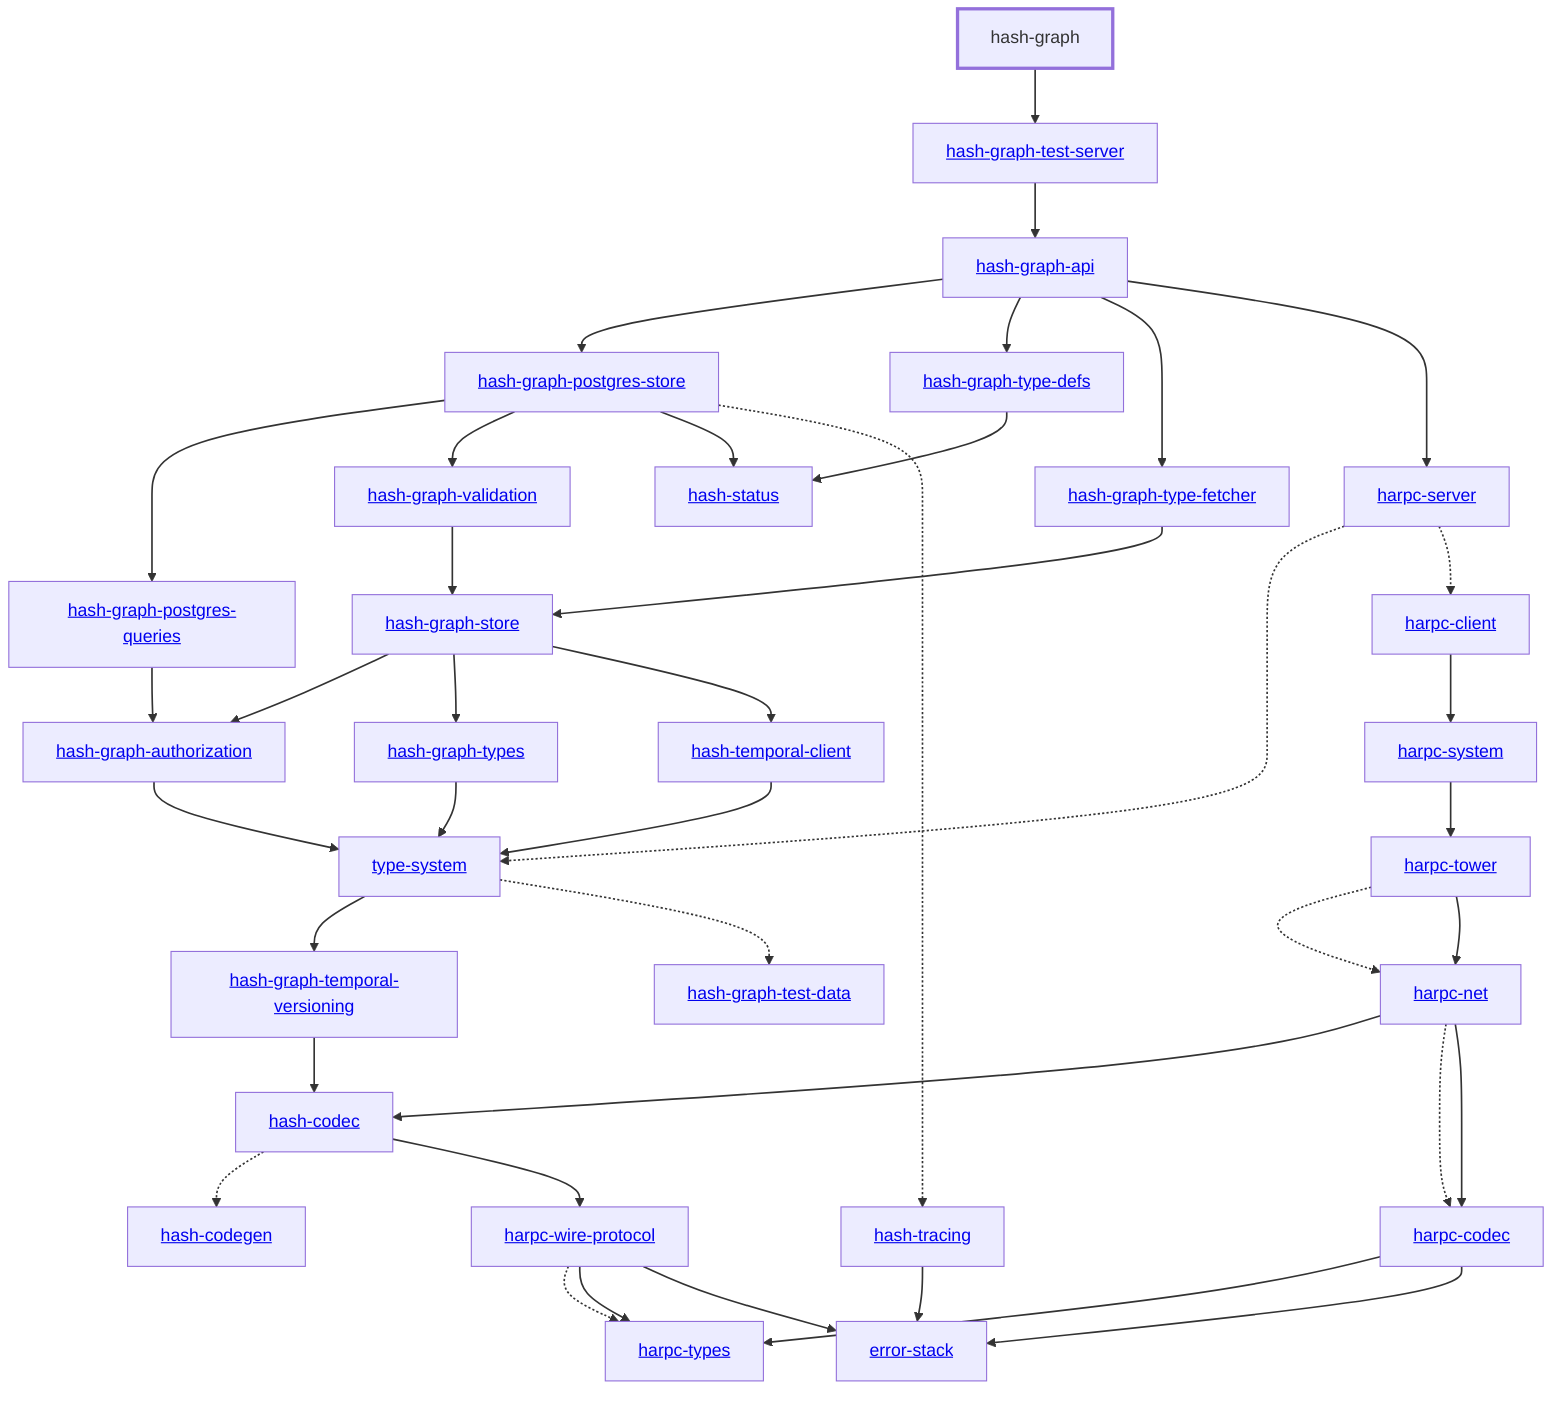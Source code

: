 graph TD
    linkStyle default stroke-width:1.5px
    classDef default stroke-width:1px
    classDef root stroke-width:3px
    classDef dev stroke-width:1px
    classDef build stroke-width:1px
    %% Legend
    %% --> : Normal dependency
    %% -.-> : Dev dependency
    %% ---> : Build dependency
    0[hash-graph]
    class 0 root
    1[<a href="../type_system">type-system</a>]
    2[<a href="../hash_codec">hash-codec</a>]
    3[<a href="../hash_codegen">hash-codegen</a>]
    4[<a href="../hash_graph_api">hash-graph-api</a>]
    5[<a href="../hash_graph_authorization">hash-graph-authorization</a>]
    6[<a href="../hash_graph_postgres_queries">hash-graph-postgres-queries</a>]
    7[<a href="../hash_graph_postgres_store">hash-graph-postgres-store</a>]
    8[<a href="../hash_graph_store">hash-graph-store</a>]
    9[<a href="../hash_graph_temporal_versioning">hash-graph-temporal-versioning</a>]
    10[<a href="../hash_graph_test_server">hash-graph-test-server</a>]
    11[<a href="../hash_graph_type_defs">hash-graph-type-defs</a>]
    12[<a href="../hash_graph_type_fetcher">hash-graph-type-fetcher</a>]
    13[<a href="../hash_graph_types">hash-graph-types</a>]
    14[<a href="../hash_graph_validation">hash-graph-validation</a>]
    15[<a href="../harpc_client">harpc-client</a>]
    16[<a href="../harpc_codec">harpc-codec</a>]
    17[<a href="../harpc_net">harpc-net</a>]
    18[<a href="../harpc_server">harpc-server</a>]
    19[<a href="../harpc_system">harpc-system</a>]
    20[<a href="../harpc_tower">harpc-tower</a>]
    21[<a href="../harpc_types">harpc-types</a>]
    22[<a href="../harpc_wire_protocol">harpc-wire-protocol</a>]
    23[<a href="../hash_status">hash-status</a>]
    24[<a href="../hash_temporal_client">hash-temporal-client</a>]
    25[<a href="../hash_tracing">hash-tracing</a>]
    26[<a href="../error_stack">error-stack</a>]
    27[<a href="../hash_graph_test_data">hash-graph-test-data</a>]
    0 --> 10
    1 --> 9
    1 -.-> 27
    2 -.-> 3
    2 --> 22
    4 --> 7
    4 --> 11
    4 --> 12
    4 --> 18
    5 --> 1
    6 --> 5
    7 --> 6
    7 --> 14
    7 --> 23
    7 -.-> 25
    8 --> 5
    8 --> 13
    8 --> 24
    9 --> 2
    10 --> 4
    11 --> 23
    12 --> 8
    13 --> 1
    14 --> 8
    15 --> 19
    16 --> 21
    16 --> 26
    17 --> 2
    17 -.-> 16
    17 --> 16
    18 -.-> 1
    18 -.-> 15
    19 --> 20
    20 -.-> 17
    20 --> 17
    22 -.-> 21
    22 --> 21
    22 --> 26
    24 --> 1
    25 --> 26